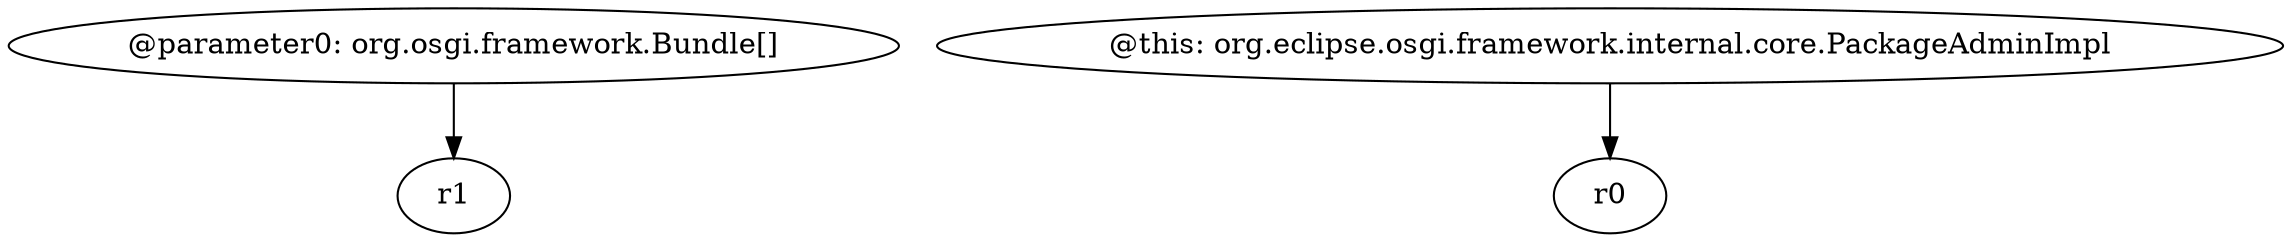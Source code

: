 digraph g {
0[label="@parameter0: org.osgi.framework.Bundle[]"]
1[label="r1"]
0->1[label=""]
2[label="@this: org.eclipse.osgi.framework.internal.core.PackageAdminImpl"]
3[label="r0"]
2->3[label=""]
}